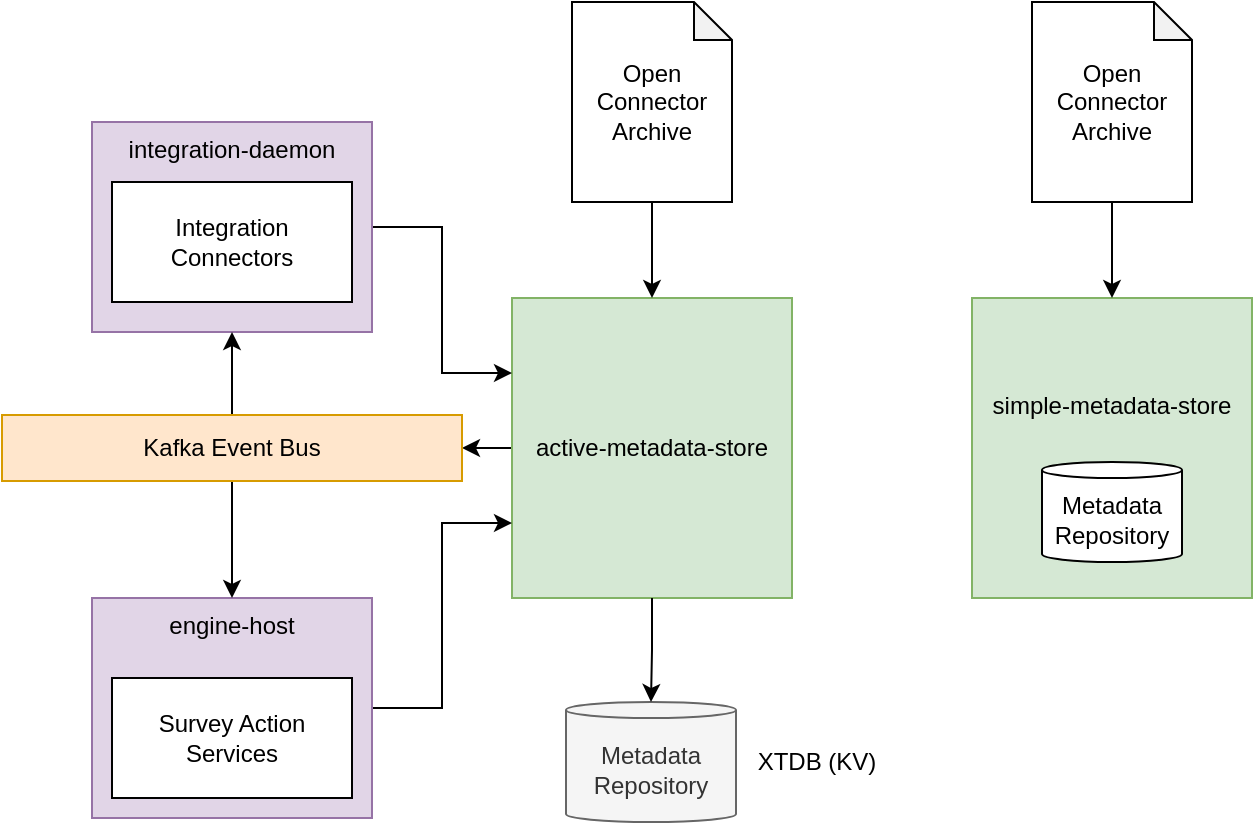 <mxfile version="23.0.2" type="device">
  <diagram id="J0wjJaXC5ql1yZsc73VE" name="sample-servers">
    <mxGraphModel dx="1242" dy="1991" grid="1" gridSize="10" guides="1" tooltips="1" connect="1" arrows="1" fold="1" page="1" pageScale="1" pageWidth="827" pageHeight="1169" math="0" shadow="0">
      <root>
        <mxCell id="0" />
        <mxCell id="1" parent="0" />
        <mxCell id="wNxGi-3zcVpVVrWjYTgV-6" style="edgeStyle=orthogonalEdgeStyle;rounded=0;orthogonalLoop=1;jettySize=auto;html=1;exitX=0;exitY=0.5;exitDx=0;exitDy=0;entryX=1;entryY=0.5;entryDx=0;entryDy=0;" parent="1" source="n2IOeX6zb0sDYYAtPlNL-1" target="wNxGi-3zcVpVVrWjYTgV-5" edge="1">
          <mxGeometry relative="1" as="geometry" />
        </mxCell>
        <mxCell id="n2IOeX6zb0sDYYAtPlNL-1" value="active-metadata-store" style="rounded=0;whiteSpace=wrap;html=1;verticalAlign=middle;fillColor=#d5e8d4;strokeColor=#82b366;" parent="1" vertex="1">
          <mxGeometry x="320" y="118" width="140" height="150" as="geometry" />
        </mxCell>
        <mxCell id="n2IOeX6zb0sDYYAtPlNL-5" style="edgeStyle=orthogonalEdgeStyle;rounded=0;orthogonalLoop=1;jettySize=auto;html=1;exitX=1;exitY=0.5;exitDx=0;exitDy=0;entryX=0;entryY=0.25;entryDx=0;entryDy=0;" parent="1" source="n2IOeX6zb0sDYYAtPlNL-2" target="n2IOeX6zb0sDYYAtPlNL-1" edge="1">
          <mxGeometry relative="1" as="geometry" />
        </mxCell>
        <mxCell id="n2IOeX6zb0sDYYAtPlNL-2" value="integration-daemon" style="rounded=0;whiteSpace=wrap;html=1;verticalAlign=top;fillColor=#e1d5e7;strokeColor=#9673a6;" parent="1" vertex="1">
          <mxGeometry x="110" y="30" width="140" height="105" as="geometry" />
        </mxCell>
        <mxCell id="n2IOeX6zb0sDYYAtPlNL-6" style="edgeStyle=orthogonalEdgeStyle;rounded=0;orthogonalLoop=1;jettySize=auto;html=1;exitX=1;exitY=0.5;exitDx=0;exitDy=0;entryX=0;entryY=0.75;entryDx=0;entryDy=0;" parent="1" source="n2IOeX6zb0sDYYAtPlNL-3" target="n2IOeX6zb0sDYYAtPlNL-1" edge="1">
          <mxGeometry relative="1" as="geometry" />
        </mxCell>
        <mxCell id="n2IOeX6zb0sDYYAtPlNL-3" value="engine-host" style="rounded=0;whiteSpace=wrap;html=1;verticalAlign=top;fillColor=#e1d5e7;strokeColor=#9673a6;" parent="1" vertex="1">
          <mxGeometry x="110" y="268" width="140" height="110" as="geometry" />
        </mxCell>
        <mxCell id="n2IOeX6zb0sDYYAtPlNL-7" value="Survey Action&lt;br&gt;Services" style="rounded=0;whiteSpace=wrap;html=1;" parent="1" vertex="1">
          <mxGeometry x="120" y="308" width="120" height="60" as="geometry" />
        </mxCell>
        <mxCell id="n2IOeX6zb0sDYYAtPlNL-8" value="Integration&lt;br&gt;Connectors" style="rounded=0;whiteSpace=wrap;html=1;" parent="1" vertex="1">
          <mxGeometry x="120" y="60" width="120" height="60" as="geometry" />
        </mxCell>
        <mxCell id="n2IOeX6zb0sDYYAtPlNL-9" value="Metadata&lt;br&gt;Repository" style="shape=cylinder3;whiteSpace=wrap;html=1;boundedLbl=1;backgroundOutline=1;size=4;fillColor=#f5f5f5;fontColor=#333333;strokeColor=#666666;" parent="1" vertex="1">
          <mxGeometry x="347" y="320" width="85" height="60" as="geometry" />
        </mxCell>
        <mxCell id="n2IOeX6zb0sDYYAtPlNL-10" style="edgeStyle=orthogonalEdgeStyle;rounded=0;orthogonalLoop=1;jettySize=auto;html=1;exitX=0.5;exitY=1;exitDx=0;exitDy=0;entryX=0.5;entryY=0;entryDx=0;entryDy=0;entryPerimeter=0;" parent="1" source="n2IOeX6zb0sDYYAtPlNL-1" target="n2IOeX6zb0sDYYAtPlNL-9" edge="1">
          <mxGeometry relative="1" as="geometry" />
        </mxCell>
        <mxCell id="wNxGi-3zcVpVVrWjYTgV-1" value="simple-metadata-store&lt;br&gt;&lt;br&gt;&lt;br&gt;&lt;br&gt;" style="rounded=0;whiteSpace=wrap;html=1;verticalAlign=middle;fillColor=#d5e8d4;strokeColor=#82b366;" parent="1" vertex="1">
          <mxGeometry x="550" y="118" width="140" height="150" as="geometry" />
        </mxCell>
        <mxCell id="wNxGi-3zcVpVVrWjYTgV-2" value="Metadata&lt;br&gt;Repository" style="shape=cylinder3;whiteSpace=wrap;html=1;boundedLbl=1;backgroundOutline=1;size=4;" parent="1" vertex="1">
          <mxGeometry x="585" y="200" width="70" height="50" as="geometry" />
        </mxCell>
        <mxCell id="wNxGi-3zcVpVVrWjYTgV-4" value="XTDB (KV)" style="text;html=1;align=center;verticalAlign=middle;resizable=0;points=[];autosize=1;strokeColor=none;fillColor=none;" parent="1" vertex="1">
          <mxGeometry x="432" y="335" width="80" height="30" as="geometry" />
        </mxCell>
        <mxCell id="wNxGi-3zcVpVVrWjYTgV-7" style="edgeStyle=orthogonalEdgeStyle;rounded=0;orthogonalLoop=1;jettySize=auto;html=1;exitX=0.5;exitY=0;exitDx=0;exitDy=0;entryX=0.5;entryY=1;entryDx=0;entryDy=0;" parent="1" source="wNxGi-3zcVpVVrWjYTgV-5" target="n2IOeX6zb0sDYYAtPlNL-2" edge="1">
          <mxGeometry relative="1" as="geometry" />
        </mxCell>
        <mxCell id="wNxGi-3zcVpVVrWjYTgV-8" style="edgeStyle=orthogonalEdgeStyle;rounded=0;orthogonalLoop=1;jettySize=auto;html=1;exitX=0.5;exitY=1;exitDx=0;exitDy=0;" parent="1" source="wNxGi-3zcVpVVrWjYTgV-5" target="n2IOeX6zb0sDYYAtPlNL-3" edge="1">
          <mxGeometry relative="1" as="geometry" />
        </mxCell>
        <mxCell id="wNxGi-3zcVpVVrWjYTgV-5" value="Kafka Event Bus" style="rounded=0;whiteSpace=wrap;html=1;fillColor=#ffe6cc;strokeColor=#d79b00;" parent="1" vertex="1">
          <mxGeometry x="65" y="176.5" width="230" height="33" as="geometry" />
        </mxCell>
        <mxCell id="wNxGi-3zcVpVVrWjYTgV-10" style="edgeStyle=orthogonalEdgeStyle;rounded=0;orthogonalLoop=1;jettySize=auto;html=1;exitX=0.5;exitY=1;exitDx=0;exitDy=0;exitPerimeter=0;" parent="1" source="wNxGi-3zcVpVVrWjYTgV-9" target="n2IOeX6zb0sDYYAtPlNL-1" edge="1">
          <mxGeometry relative="1" as="geometry" />
        </mxCell>
        <mxCell id="wNxGi-3zcVpVVrWjYTgV-9" value="Open&lt;br&gt;Connector&lt;br&gt;Archive" style="shape=note;whiteSpace=wrap;html=1;backgroundOutline=1;darkOpacity=0.05;size=19;" parent="1" vertex="1">
          <mxGeometry x="350" y="-30" width="80" height="100" as="geometry" />
        </mxCell>
        <mxCell id="wNxGi-3zcVpVVrWjYTgV-11" style="edgeStyle=orthogonalEdgeStyle;rounded=0;orthogonalLoop=1;jettySize=auto;html=1;exitX=0.5;exitY=1;exitDx=0;exitDy=0;exitPerimeter=0;" parent="1" source="wNxGi-3zcVpVVrWjYTgV-12" edge="1">
          <mxGeometry relative="1" as="geometry">
            <mxPoint x="620" y="118" as="targetPoint" />
          </mxGeometry>
        </mxCell>
        <mxCell id="wNxGi-3zcVpVVrWjYTgV-12" value="Open&lt;br&gt;Connector&lt;br&gt;Archive" style="shape=note;whiteSpace=wrap;html=1;backgroundOutline=1;darkOpacity=0.05;size=19;" parent="1" vertex="1">
          <mxGeometry x="580" y="-30" width="80" height="100" as="geometry" />
        </mxCell>
      </root>
    </mxGraphModel>
  </diagram>
</mxfile>
